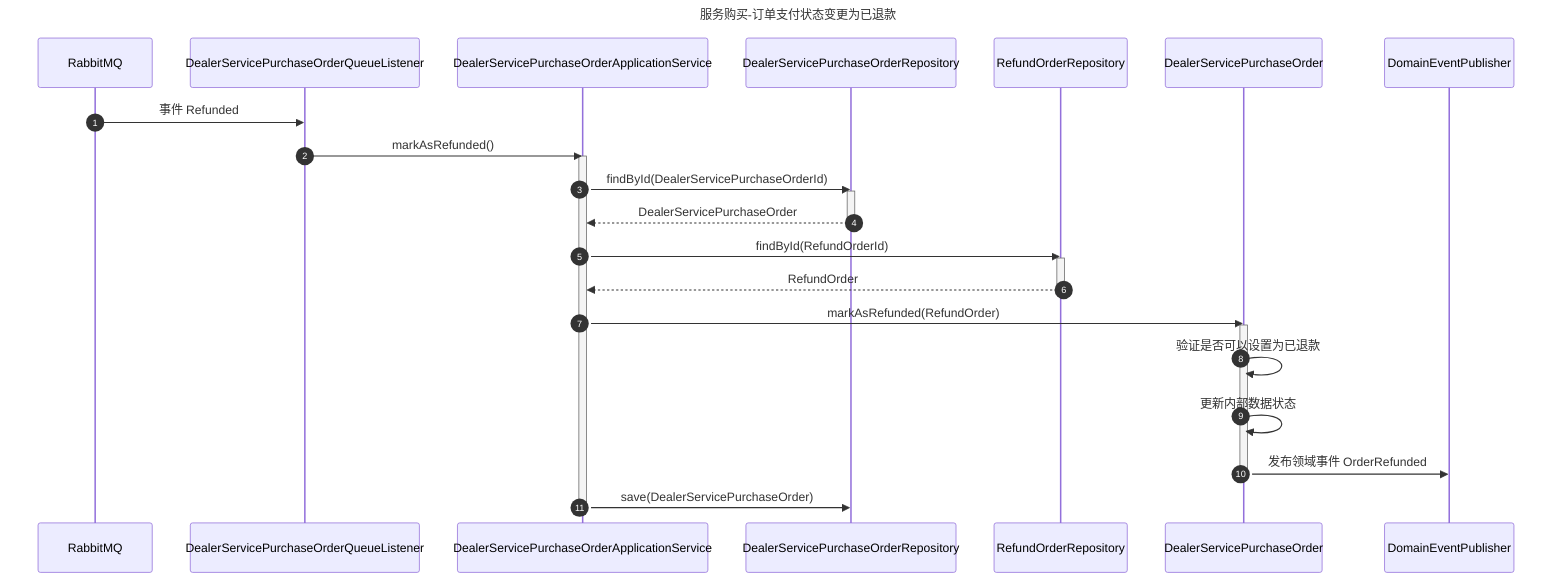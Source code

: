 sequenceDiagram
    title 服务购买-订单支付状态变更为已退款

    autonumber

    participant RabbitMQ

    participant DealerServicePurchaseOrderQueueListener
    participant DealerServicePurchaseOrderApplicationService
    participant DealerServicePurchaseOrderRepository
    participant RefundOrderRepository
    participant DealerServicePurchaseOrder

    participant DomainEventPublisher


    RabbitMQ->>DealerServicePurchaseOrderQueueListener: 事件 Refunded
    DealerServicePurchaseOrderQueueListener->>DealerServicePurchaseOrderApplicationService: markAsRefunded()

    activate DealerServicePurchaseOrderApplicationService

    DealerServicePurchaseOrderApplicationService->>DealerServicePurchaseOrderRepository: findById(DealerServicePurchaseOrderId)
    activate DealerServicePurchaseOrderRepository

    DealerServicePurchaseOrderRepository-->>DealerServicePurchaseOrderApplicationService: DealerServicePurchaseOrder

    deactivate DealerServicePurchaseOrderRepository


    DealerServicePurchaseOrderApplicationService->>RefundOrderRepository: findById(RefundOrderId)
    activate RefundOrderRepository

    RefundOrderRepository-->>DealerServicePurchaseOrderApplicationService: RefundOrder

    deactivate RefundOrderRepository

    DealerServicePurchaseOrderApplicationService->>DealerServicePurchaseOrder: markAsRefunded(RefundOrder)
    activate DealerServicePurchaseOrder

    DealerServicePurchaseOrder->>DealerServicePurchaseOrder: 验证是否可以设置为已退款
    DealerServicePurchaseOrder->>DealerServicePurchaseOrder: 更新内部数据状态
    DealerServicePurchaseOrder->>DomainEventPublisher: 发布领域事件 OrderRefunded

    deactivate DealerServicePurchaseOrder
    DealerServicePurchaseOrderApplicationService->>DealerServicePurchaseOrderRepository: save(DealerServicePurchaseOrder)

    deactivate DealerServicePurchaseOrderApplicationService